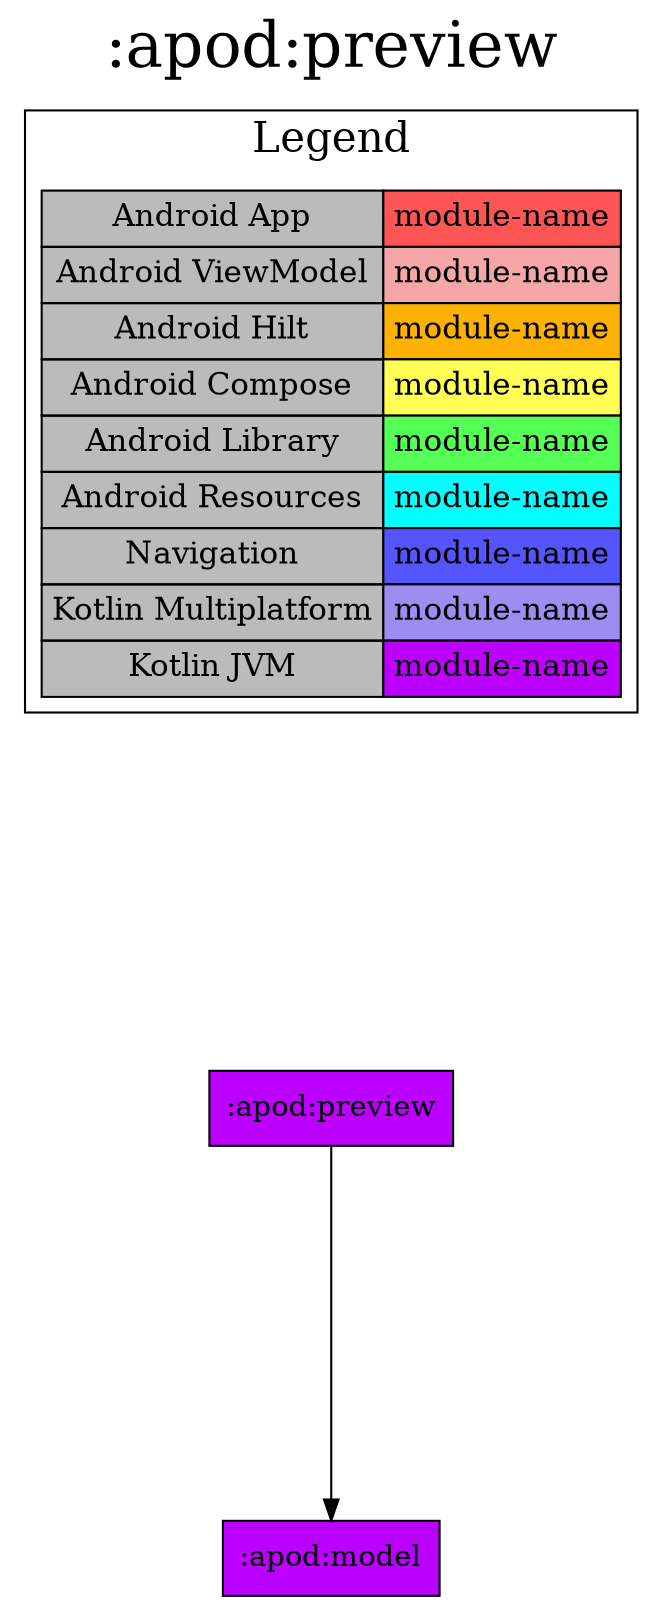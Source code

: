 digraph {
edge ["dir"="forward"]
graph ["dpi"="100","label"=":apod:preview","labelloc"="t","fontsize"="30","ranksep"="2.5","rankdir"="TB"]
node ["style"="filled"]
":apod:preview" ["fillcolor"="#BB00FF","shape"="box"]
":apod:model" ["fillcolor"="#BB00FF","shape"="box"]
{
edge ["dir"="none"]
graph ["rank"="same"]
}
":apod:preview" -> ":apod:model"
subgraph "cluster_legend" {
edge ["dir"="none"]
graph ["label"="Legend","fontsize"="20"]
"Legend" ["style"="filled","fillcolor"="#bbbbbb","shape"="none","margin"="0","fontsize"="15","label"=<
<TABLE BORDER="0" CELLBORDER="1" CELLSPACING="0" CELLPADDING="4">
<TR><TD>Android App</TD><TD BGCOLOR="#FF5555">module-name</TD></TR>
<TR><TD>Android ViewModel</TD><TD BGCOLOR="#F5A6A6">module-name</TD></TR>
<TR><TD>Android Hilt</TD><TD BGCOLOR="#FCB103">module-name</TD></TR>
<TR><TD>Android Compose</TD><TD BGCOLOR="#FFFF55">module-name</TD></TR>
<TR><TD>Android Library</TD><TD BGCOLOR="#55FF55">module-name</TD></TR>
<TR><TD>Android Resources</TD><TD BGCOLOR="#00FFFF">module-name</TD></TR>
<TR><TD>Navigation</TD><TD BGCOLOR="#5555FF">module-name</TD></TR>
<TR><TD>Kotlin Multiplatform</TD><TD BGCOLOR="#9D8DF1">module-name</TD></TR>
<TR><TD>Kotlin JVM</TD><TD BGCOLOR="#BB00FF">module-name</TD></TR>
</TABLE>
>]
} -> ":apod:preview" ["style"="invis"]
}